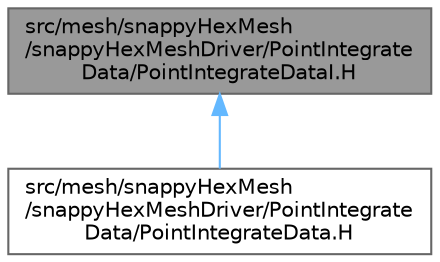 digraph "src/mesh/snappyHexMesh/snappyHexMeshDriver/PointIntegrateData/PointIntegrateDataI.H"
{
 // LATEX_PDF_SIZE
  bgcolor="transparent";
  edge [fontname=Helvetica,fontsize=10,labelfontname=Helvetica,labelfontsize=10];
  node [fontname=Helvetica,fontsize=10,shape=box,height=0.2,width=0.4];
  Node1 [id="Node000001",label="src/mesh/snappyHexMesh\l/snappyHexMeshDriver/PointIntegrate\lData/PointIntegrateDataI.H",height=0.2,width=0.4,color="gray40", fillcolor="grey60", style="filled", fontcolor="black",tooltip=" "];
  Node1 -> Node2 [id="edge1_Node000001_Node000002",dir="back",color="steelblue1",style="solid",tooltip=" "];
  Node2 [id="Node000002",label="src/mesh/snappyHexMesh\l/snappyHexMeshDriver/PointIntegrate\lData/PointIntegrateData.H",height=0.2,width=0.4,color="grey40", fillcolor="white", style="filled",URL="$PointIntegrateData_8H.html",tooltip=" "];
}
